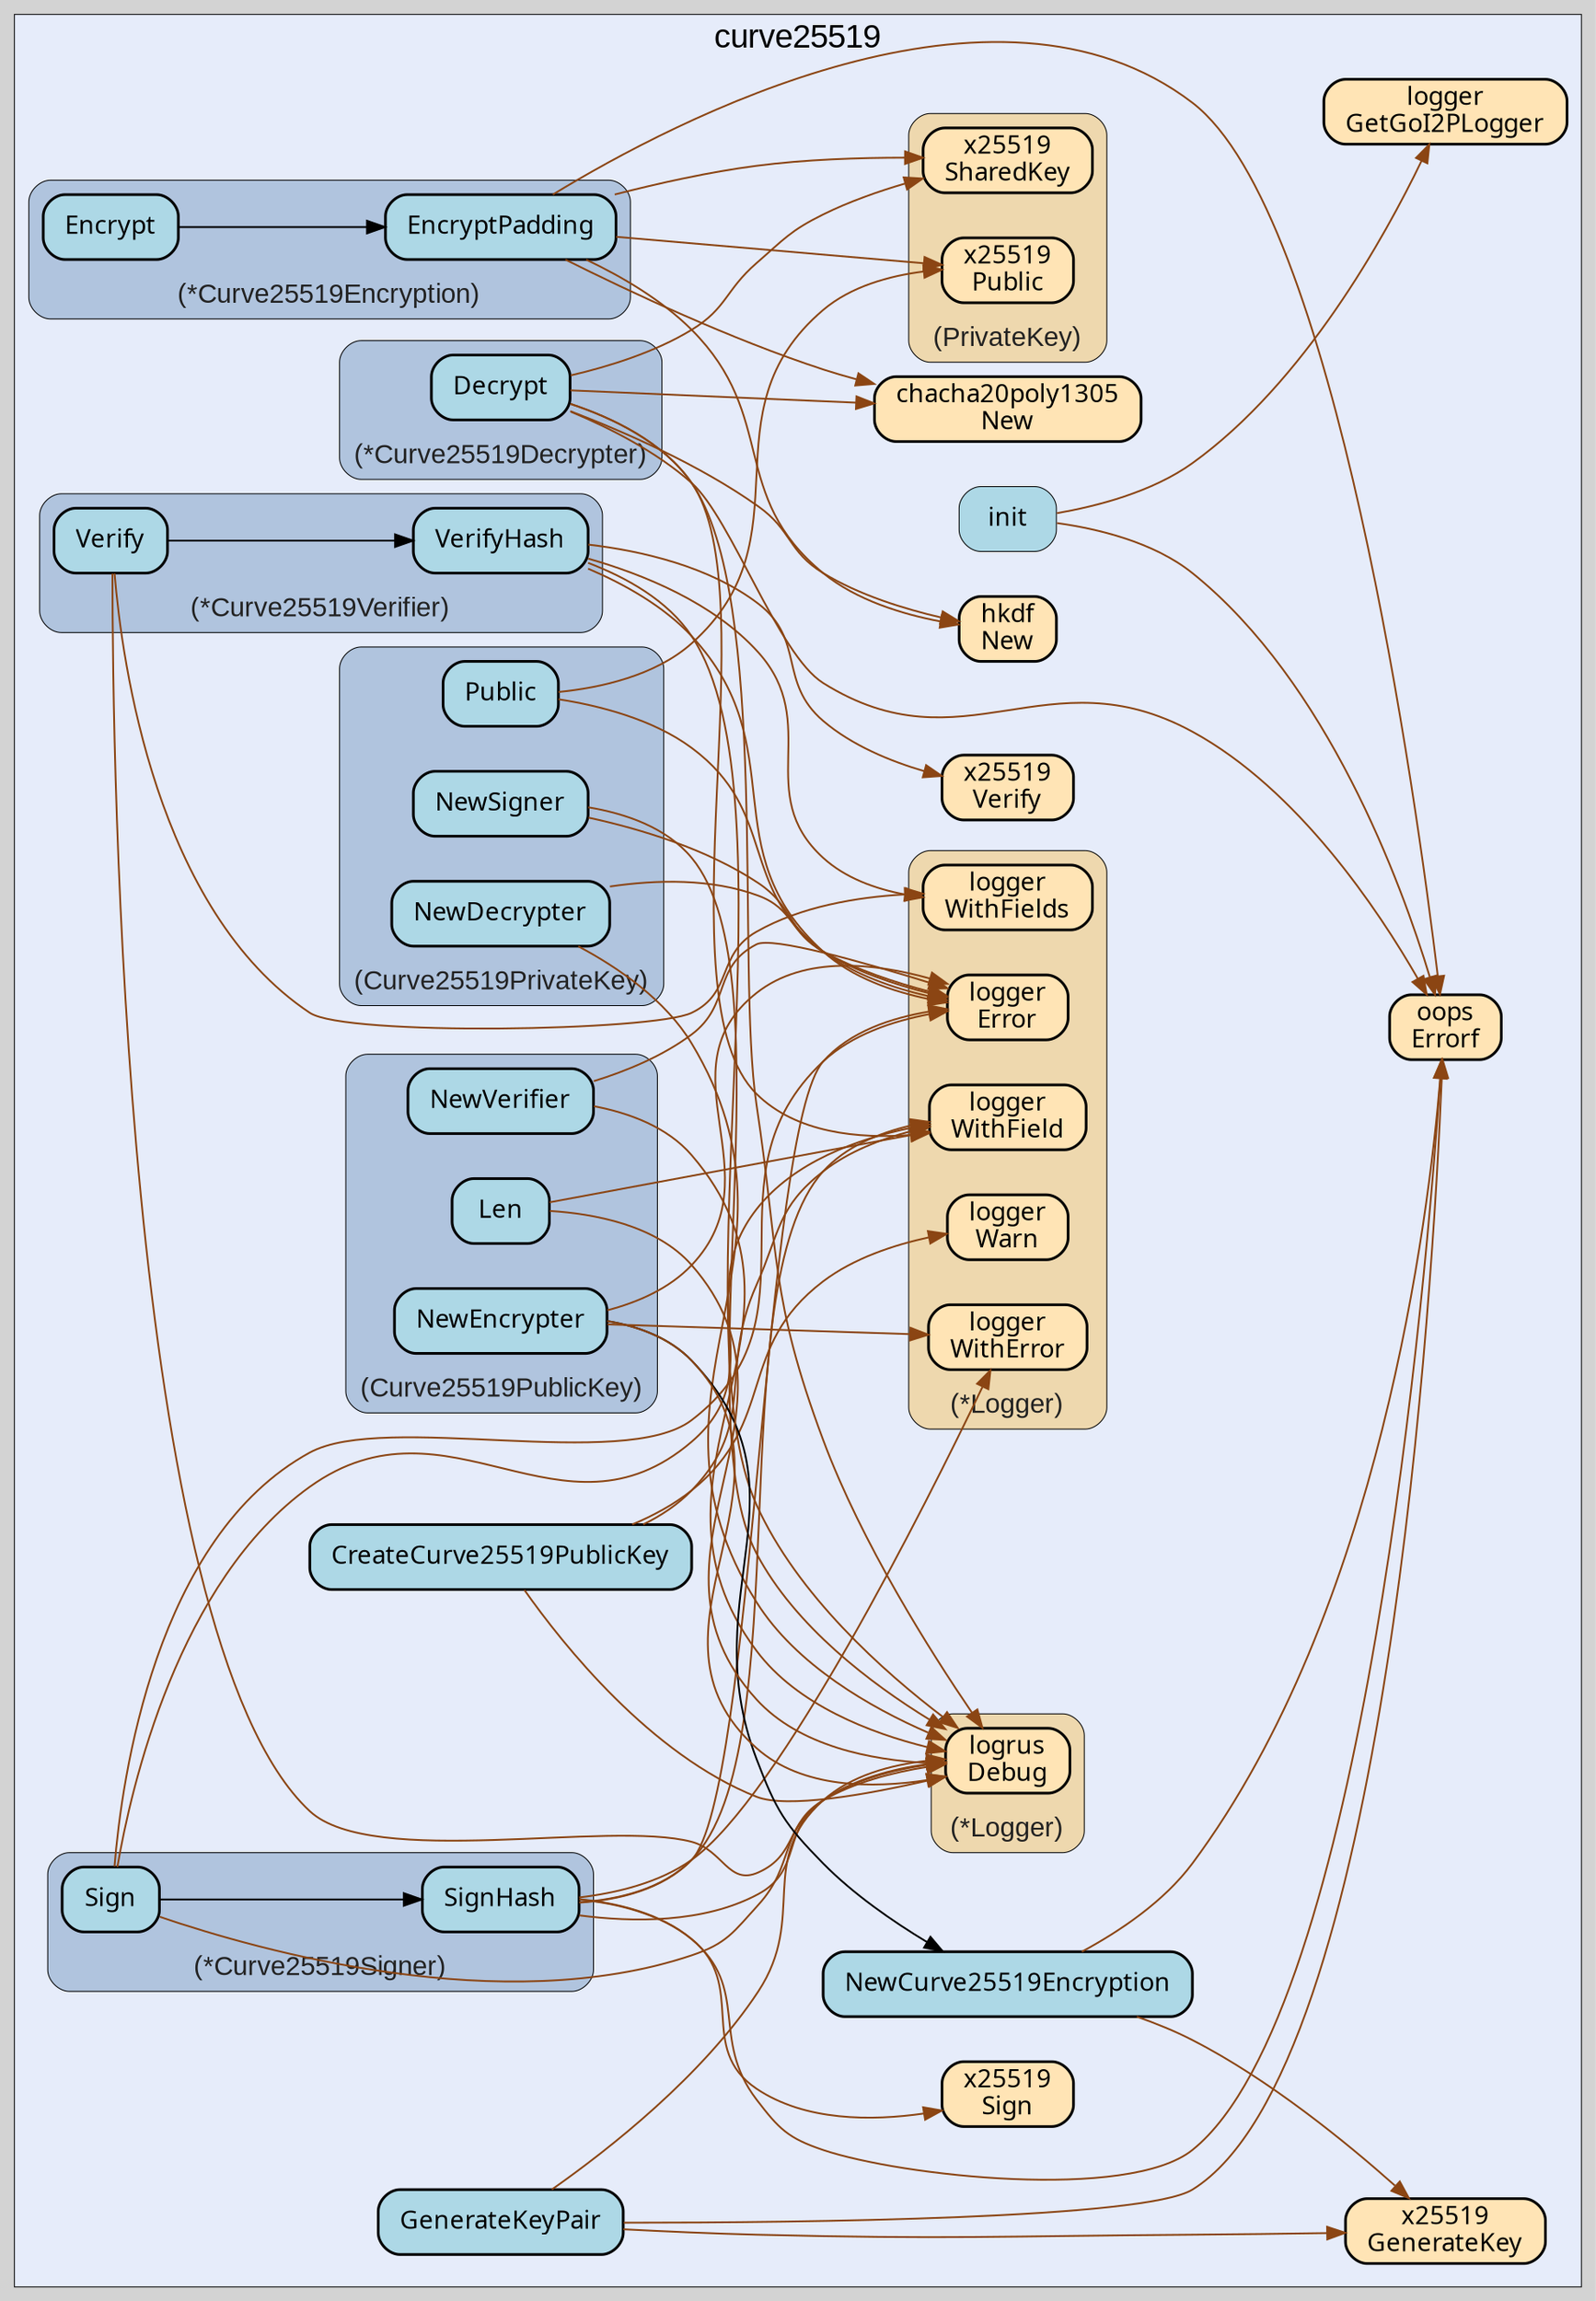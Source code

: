 digraph gocallvis {
    label="";
    labeljust="l";
    fontname="Arial";
    fontsize="14";
    rankdir="LR";
    bgcolor="lightgray";
    style="solid";
    penwidth="0.5";
    pad="0.0";
    nodesep="0.35";

    node [shape="box" style="filled,rounded" fillcolor="honeydew" fontname="Verdana" penwidth="1.0" margin="0.16,0.0"];
    edge [minlen="2"]

    subgraph "cluster_focus" {
        label="curve25519";
labelloc="t";
labeljust="c";
fontsize="18";
bgcolor="#e6ecfa";
        
        "go.step.sm/crypto/x25519.Sign" [ fillcolor="moccasin" label="x25519\nSign" penwidth="1.5" tooltip="go.step.sm/crypto/x25519.Sign | defined in x25519.go:139" ]
        "github.com/samber/oops.Errorf" [ fillcolor="moccasin" label="oops\nErrorf" penwidth="1.5" tooltip="github.com/samber/oops.Errorf | defined in oops.go:34" ]
        "go.step.sm/crypto/x25519.Verify" [ fillcolor="moccasin" label="x25519\nVerify" penwidth="1.5" tooltip="go.step.sm/crypto/x25519.Verify | defined in x25519.go:217" ]
        "github.com/go-i2p/crypto/curve25519.init" [ fillcolor="lightblue" label="init" penwidth="0.5" tooltip="github.com/go-i2p/crypto/curve25519.init | defined in .:0\nat constants.go:19: calling [github.com/samber/oops.Errorf]\nat constants.go:23: calling [github.com/samber/oops.Errorf]\nat constants.go:27: calling [github.com/samber/oops.Errorf]\nat constants.go:31: calling [github.com/samber/oops.Errorf]\nat constants.go:35: calling [github.com/samber/oops.Errorf]\nat constants.go:11: calling [github.com/go-i2p/logger.GetGoI2PLogger]" ]
        "github.com/go-i2p/logger.GetGoI2PLogger" [ tooltip="github.com/go-i2p/logger.GetGoI2PLogger | defined in log.go:120" fillcolor="moccasin" label="logger\nGetGoI2PLogger" penwidth="1.5" ]
        "golang.org/x/crypto/hkdf.New" [ label="hkdf\nNew" penwidth="1.5" tooltip="golang.org/x/crypto/hkdf.New | defined in hkdf.go:92" fillcolor="moccasin" ]
        "golang.org/x/crypto/chacha20poly1305.New" [ label="chacha20poly1305\nNew" penwidth="1.5" tooltip="golang.org/x/crypto/chacha20poly1305.New | defined in chacha20poly1305.go:40" fillcolor="moccasin" ]
        "github.com/go-i2p/crypto/curve25519.CreateCurve25519PublicKey" [ tooltip="github.com/go-i2p/crypto/curve25519.CreateCurve25519PublicKey | defined in curve25519_public_key.go:74\nat curve25519_public_key.go:75: calling [(*github.com/sirupsen/logrus.Logger).Debug]\nat curve25519_public_key.go:80: calling [(*github.com/sirupsen/logrus.Logger).Debug]\nat curve25519_public_key.go:83: calling [(*github.com/go-i2p/logger.Logger).Warn]\nat curve25519_public_key.go:75: calling [(*github.com/go-i2p/logger.Logger).WithField]\nat curve25519_public_key.go:82: calling [(*github.com/go-i2p/logger.Logger).WithField]" fillcolor="lightblue" label="CreateCurve25519PublicKey" penwidth="1.5" ]
        "github.com/go-i2p/crypto/curve25519.GenerateKeyPair" [ fillcolor="lightblue" label="GenerateKeyPair" penwidth="1.5" tooltip="github.com/go-i2p/crypto/curve25519.GenerateKeyPair | defined in utils.go:15\nat utils.go:17: calling [go.step.sm/crypto/x25519.GenerateKey]\nat utils.go:19: calling [github.com/samber/oops.Errorf]\nat utils.go:16: calling [(*github.com/sirupsen/logrus.Logger).Debug]" ]
        "go.step.sm/crypto/x25519.GenerateKey" [ fillcolor="moccasin" label="x25519\nGenerateKey" penwidth="1.5" tooltip="go.step.sm/crypto/x25519.GenerateKey | defined in x25519.go:37" ]
        "github.com/go-i2p/crypto/curve25519.NewCurve25519Encryption" [ fillcolor="lightblue" label="NewCurve25519Encryption" penwidth="1.5" tooltip="github.com/go-i2p/crypto/curve25519.NewCurve25519Encryption | defined in curve25519_encryption.go:102\nat curve25519_encryption.go:108: calling [go.step.sm/crypto/x25519.GenerateKey]\nat curve25519_encryption.go:110: calling [github.com/samber/oops.Errorf]" ]
        
        subgraph "cluster_*github.com/go-i2p/crypto/curve25519.Curve25519Decrypter" {
        fontcolor="#222222";
labelloc="b";
fillcolor="lightsteelblue";
tooltip="type: *github.com/go-i2p/crypto/curve25519.Curve25519Decrypter";
penwidth="0.5";
fontsize="15";
style="rounded,filled";
label="(*Curve25519Decrypter)";
        
        "(*github.com/go-i2p/crypto/curve25519.Curve25519Decrypter).Decrypt" [ tooltip="(*github.com/go-i2p/crypto/curve25519.Curve25519Decrypter).Decrypt | defined in curve25519_decrypter.go:25\nat curve25519_decrypter.go:26: calling [(*github.com/go-i2p/logger.Logger).WithField]\nat curve25519_decrypter.go:31: calling [github.com/samber/oops.Errorf]\nat curve25519_decrypter.go:44: calling [github.com/samber/oops.Errorf]\nat curve25519_decrypter.go:51: calling [github.com/samber/oops.Errorf]\nat curve25519_decrypter.go:57: calling [github.com/samber/oops.Errorf]\nat curve25519_decrypter.go:62: calling [github.com/samber/oops.Errorf]\nat curve25519_decrypter.go:72: calling [github.com/samber/oops.Errorf]\nat curve25519_decrypter.go:48: calling [golang.org/x/crypto/hkdf.New]\nat curve25519_decrypter.go:26: calling [(*github.com/sirupsen/logrus.Logger).Debug]\nat curve25519_decrypter.go:75: calling [(*github.com/sirupsen/logrus.Logger).Debug]\nat curve25519_decrypter.go:55: calling [golang.org/x/crypto/chacha20poly1305.New]\nat curve25519_decrypter.go:42: calling [(go.step.sm/crypto/x25519.PrivateKey).SharedKey]" fillcolor="lightblue" label="Decrypt" penwidth="1.5" ]
        
    }

        subgraph "cluster_*github.com/go-i2p/crypto/curve25519.Curve25519Encryption" {
        penwidth="0.5";
fontsize="15";
labelloc="b";
style="rounded,filled";
fillcolor="lightsteelblue";
fontcolor="#222222";
label="(*Curve25519Encryption)";
tooltip="type: *github.com/go-i2p/crypto/curve25519.Curve25519Encryption";
        
        "(*github.com/go-i2p/crypto/curve25519.Curve25519Encryption).EncryptPadding" [ fillcolor="lightblue" label="EncryptPadding" penwidth="1.5" tooltip="(*github.com/go-i2p/crypto/curve25519.Curve25519Encryption).EncryptPadding | defined in curve25519_encryption.go:35\nat curve25519_encryption.go:49: calling [golang.org/x/crypto/hkdf.New]\nat curve25519_encryption.go:45: calling [github.com/samber/oops.Errorf]\nat curve25519_encryption.go:52: calling [github.com/samber/oops.Errorf]\nat curve25519_encryption.go:58: calling [github.com/samber/oops.Errorf]\nat curve25519_encryption.go:64: calling [github.com/samber/oops.Errorf]\nat curve25519_encryption.go:56: calling [golang.org/x/crypto/chacha20poly1305.New]\nat curve25519_encryption.go:43: calling [(go.step.sm/crypto/x25519.PrivateKey).SharedKey]\nat curve25519_encryption.go:71: calling [(go.step.sm/crypto/x25519.PrivateKey).Public]" ]
        "(*github.com/go-i2p/crypto/curve25519.Curve25519Encryption).Encrypt" [ fillcolor="lightblue" label="Encrypt" penwidth="1.5" tooltip="(*github.com/go-i2p/crypto/curve25519.Curve25519Encryption).Encrypt | defined in curve25519_encryption.go:26\nat curve25519_encryption.go:27: calling [(*github.com/go-i2p/crypto/curve25519.Curve25519Encryption).EncryptPadding]" ]
        
    }

        subgraph "cluster_*github.com/go-i2p/crypto/curve25519.Curve25519Signer" {
        fillcolor="lightsteelblue";
penwidth="0.5";
labelloc="b";
style="rounded,filled";
label="(*Curve25519Signer)";
tooltip="type: *github.com/go-i2p/crypto/curve25519.Curve25519Signer";
fontsize="15";
fontcolor="#222222";
        
        "(*github.com/go-i2p/crypto/curve25519.Curve25519Signer).SignHash" [ tooltip="(*github.com/go-i2p/crypto/curve25519.Curve25519Signer).SignHash | defined in curve25519_signer.go:39\nat curve25519_signer.go:44: calling [(*github.com/go-i2p/logger.Logger).WithError]\nat curve25519_signer.go:42: calling [go.step.sm/crypto/x25519.Sign]\nat curve25519_signer.go:40: calling [(*github.com/sirupsen/logrus.Logger).Debug]\nat curve25519_signer.go:48: calling [(*github.com/sirupsen/logrus.Logger).Debug]\nat curve25519_signer.go:45: calling [github.com/samber/oops.Errorf]\nat curve25519_signer.go:40: calling [(*github.com/go-i2p/logger.Logger).WithField]\nat curve25519_signer.go:48: calling [(*github.com/go-i2p/logger.Logger).WithField]\nat curve25519_signer.go:44: calling [(*github.com/go-i2p/logger.Logger).Error]" fillcolor="lightblue" label="SignHash" penwidth="1.5" ]
        "(*github.com/go-i2p/crypto/curve25519.Curve25519Signer).Sign" [ penwidth="1.5" tooltip="(*github.com/go-i2p/crypto/curve25519.Curve25519Signer).Sign | defined in curve25519_signer.go:22\nat curve25519_signer.go:23: calling [(*github.com/sirupsen/logrus.Logger).Debug]\nat curve25519_signer.go:26: calling [(*github.com/go-i2p/logger.Logger).Error]\nat curve25519_signer.go:32: calling [(*github.com/go-i2p/crypto/curve25519.Curve25519Signer).SignHash]\nat curve25519_signer.go:23: calling [(*github.com/go-i2p/logger.Logger).WithField]" fillcolor="lightblue" label="Sign" ]
        
    }

        subgraph "cluster_*github.com/go-i2p/crypto/curve25519.Curve25519Verifier" {
        penwidth="0.5";
fontcolor="#222222";
style="rounded,filled";
fillcolor="lightsteelblue";
label="(*Curve25519Verifier)";
tooltip="type: *github.com/go-i2p/crypto/curve25519.Curve25519Verifier";
fontsize="15";
labelloc="b";
        
        "(*github.com/go-i2p/crypto/curve25519.Curve25519Verifier).VerifyHash" [ tooltip="(*github.com/go-i2p/crypto/curve25519.Curve25519Verifier).VerifyHash | defined in curve25519_verifier.go:23\nat curve25519_verifier.go:24: calling [(*github.com/go-i2p/logger.Logger).WithFields]\nat curve25519_verifier.go:40: calling [go.step.sm/crypto/x25519.Verify]\nat curve25519_verifier.go:27: calling [(*github.com/sirupsen/logrus.Logger).Debug]\nat curve25519_verifier.go:45: calling [(*github.com/sirupsen/logrus.Logger).Debug]\nat curve25519_verifier.go:30: calling [(*github.com/go-i2p/logger.Logger).Error]\nat curve25519_verifier.go:35: calling [(*github.com/go-i2p/logger.Logger).Error]\nat curve25519_verifier.go:41: calling [(*github.com/go-i2p/logger.Logger).Error]" fillcolor="lightblue" label="VerifyHash" penwidth="1.5" ]
        "(*github.com/go-i2p/crypto/curve25519.Curve25519Verifier).Verify" [ fillcolor="lightblue" label="Verify" penwidth="1.5" tooltip="(*github.com/go-i2p/crypto/curve25519.Curve25519Verifier).Verify | defined in curve25519_verifier.go:53\nat curve25519_verifier.go:54: calling [(*github.com/go-i2p/logger.Logger).WithFields]\nat curve25519_verifier.go:57: calling [(*github.com/sirupsen/logrus.Logger).Debug]\nat curve25519_verifier.go:61: calling [(*github.com/go-i2p/crypto/curve25519.Curve25519Verifier).VerifyHash]" ]
        
    }

        subgraph "cluster_*github.com/go-i2p/logger.Logger" {
        tooltip="type: *github.com/go-i2p/logger.Logger";
penwidth="0.5";
fontsize="15";
fontcolor="#222222";
labelloc="b";
style="rounded,filled";
fillcolor="wheat2";
label="(*Logger)";
        
        "(*github.com/go-i2p/logger.Logger).WithField" [ penwidth="1.5" tooltip="(*github.com/go-i2p/logger.Logger).WithField | defined in log.go:54" fillcolor="moccasin" label="logger\nWithField" ]
        "(*github.com/go-i2p/logger.Logger).WithError" [ fillcolor="moccasin" label="logger\nWithError" penwidth="1.5" tooltip="(*github.com/go-i2p/logger.Logger).WithError | defined in log.go:66" ]
        "(*github.com/go-i2p/logger.Logger).Error" [ fillcolor="moccasin" label="logger\nError" penwidth="1.5" tooltip="(*github.com/go-i2p/logger.Logger).Error | defined in log.go:42" ]
        "(*github.com/go-i2p/logger.Logger).WithFields" [ tooltip="(*github.com/go-i2p/logger.Logger).WithFields | defined in log.go:60" fillcolor="moccasin" label="logger\nWithFields" penwidth="1.5" ]
        "(*github.com/go-i2p/logger.Logger).Warn" [ label="logger\nWarn" penwidth="1.5" tooltip="(*github.com/go-i2p/logger.Logger).Warn | defined in log.go:30" fillcolor="moccasin" ]
        
    }

        subgraph "cluster_*github.com/sirupsen/logrus.Logger" {
        label="(*Logger)";
tooltip="type: *github.com/sirupsen/logrus.Logger";
penwidth="0.5";
fontsize="15";
fontcolor="#222222";
labelloc="b";
style="rounded,filled";
fillcolor="wheat2";
        
        "(*github.com/sirupsen/logrus.Logger).Debug" [ fillcolor="moccasin" label="logrus\nDebug" penwidth="1.5" tooltip="(*github.com/sirupsen/logrus.Logger).Debug | defined in logger.go:221" ]
        
    }

        subgraph "cluster_github.com/go-i2p/crypto/curve25519.Curve25519PrivateKey" {
        fontcolor="#222222";
style="rounded,filled";
label="(Curve25519PrivateKey)";
labelloc="b";
fillcolor="lightsteelblue";
tooltip="type: github.com/go-i2p/crypto/curve25519.Curve25519PrivateKey";
penwidth="0.5";
fontsize="15";
        
        "(github.com/go-i2p/crypto/curve25519.Curve25519PrivateKey).Public" [ fillcolor="lightblue" label="Public" penwidth="1.5" tooltip="(github.com/go-i2p/crypto/curve25519.Curve25519PrivateKey).Public | defined in curve25519_private_key.go:25\nat curve25519_private_key.go:35: calling [(go.step.sm/crypto/x25519.PrivateKey).Public]\nat curve25519_private_key.go:38: calling [(*github.com/go-i2p/logger.Logger).Error]" ]
        "(github.com/go-i2p/crypto/curve25519.Curve25519PrivateKey).NewSigner" [ label="NewSigner" penwidth="1.5" tooltip="(github.com/go-i2p/crypto/curve25519.Curve25519PrivateKey).NewSigner | defined in curve25519_private_key.go:80\nat curve25519_private_key.go:83: calling [(*github.com/go-i2p/logger.Logger).Error]\nat curve25519_private_key.go:81: calling [(*github.com/sirupsen/logrus.Logger).Debug]" fillcolor="lightblue" ]
        "(github.com/go-i2p/crypto/curve25519.Curve25519PrivateKey).NewDecrypter" [ fillcolor="lightblue" label="NewDecrypter" penwidth="1.5" tooltip="(github.com/go-i2p/crypto/curve25519.Curve25519PrivateKey).NewDecrypter | defined in curve25519_private_key.go:60\nat curve25519_private_key.go:63: calling [(*github.com/go-i2p/logger.Logger).Error]\nat curve25519_private_key.go:61: calling [(*github.com/sirupsen/logrus.Logger).Debug]" ]
        
    }

        subgraph "cluster_github.com/go-i2p/crypto/curve25519.Curve25519PublicKey" {
        penwidth="0.5";
fontsize="15";
labelloc="b";
style="rounded,filled";
fontcolor="#222222";
fillcolor="lightsteelblue";
label="(Curve25519PublicKey)";
tooltip="type: github.com/go-i2p/crypto/curve25519.Curve25519PublicKey";
        
        "(github.com/go-i2p/crypto/curve25519.Curve25519PublicKey).NewVerifier" [ penwidth="1.5" tooltip="(github.com/go-i2p/crypto/curve25519.Curve25519PublicKey).NewVerifier | defined in curve25519_public_key.go:26\nat curve25519_public_key.go:27: calling [(*github.com/sirupsen/logrus.Logger).Debug]\nat curve25519_public_key.go:29: calling [(*github.com/go-i2p/logger.Logger).Error]" fillcolor="lightblue" label="NewVerifier" ]
        "(github.com/go-i2p/crypto/curve25519.Curve25519PublicKey).NewEncrypter" [ penwidth="1.5" tooltip="(github.com/go-i2p/crypto/curve25519.Curve25519PublicKey).NewEncrypter | defined in curve25519_public_key.go:48\nat curve25519_public_key.go:62: calling [(*github.com/go-i2p/logger.Logger).WithError]\nat curve25519_public_key.go:52: calling [(*github.com/go-i2p/logger.Logger).Error]\nat curve25519_public_key.go:62: calling [(*github.com/go-i2p/logger.Logger).Error]\nat curve25519_public_key.go:49: calling [(*github.com/sirupsen/logrus.Logger).Debug]\nat curve25519_public_key.go:66: calling [(*github.com/sirupsen/logrus.Logger).Debug]\nat curve25519_public_key.go:60: calling [github.com/go-i2p/crypto/curve25519.NewCurve25519Encryption]" fillcolor="lightblue" label="NewEncrypter" ]
        "(github.com/go-i2p/crypto/curve25519.Curve25519PublicKey).Len" [ label="Len" penwidth="1.5" tooltip="(github.com/go-i2p/crypto/curve25519.Curve25519PublicKey).Len | defined in curve25519_public_key.go:38\nat curve25519_public_key.go:40: calling [(*github.com/go-i2p/logger.Logger).WithField]\nat curve25519_public_key.go:40: calling [(*github.com/sirupsen/logrus.Logger).Debug]" fillcolor="lightblue" ]
        
    }

        subgraph "cluster_go.step.sm/crypto/x25519.PrivateKey" {
        label="(PrivateKey)";
tooltip="type: go.step.sm/crypto/x25519.PrivateKey";
penwidth="0.5";
fontsize="15";
fontcolor="#222222";
labelloc="b";
style="rounded,filled";
fillcolor="wheat2";
        
        "(go.step.sm/crypto/x25519.PrivateKey).Public" [ fillcolor="moccasin" label="x25519\nPublic" penwidth="1.5" tooltip="(go.step.sm/crypto/x25519.PrivateKey).Public | defined in x25519.go:74" ]
        "(go.step.sm/crypto/x25519.PrivateKey).SharedKey" [ label="x25519\nSharedKey" penwidth="1.5" tooltip="(go.step.sm/crypto/x25519.PrivateKey).SharedKey | defined in x25519.go:101" fillcolor="moccasin" ]
        
    }

    }

    "(*github.com/go-i2p/crypto/curve25519.Curve25519Encryption).Encrypt" -> "(*github.com/go-i2p/crypto/curve25519.Curve25519Encryption).EncryptPadding" [ tooltip="at curve25519_encryption.go:27: calling [(*github.com/go-i2p/crypto/curve25519.Curve25519Encryption).EncryptPadding]" ]
    "(github.com/go-i2p/crypto/curve25519.Curve25519PrivateKey).NewSigner" -> "(*github.com/go-i2p/logger.Logger).Error" [ color="saddlebrown" tooltip="at curve25519_private_key.go:83: calling [(*github.com/go-i2p/logger.Logger).Error]" ]
    "(github.com/go-i2p/crypto/curve25519.Curve25519PublicKey).NewEncrypter" -> "(*github.com/go-i2p/logger.Logger).WithError" [ color="saddlebrown" tooltip="at curve25519_public_key.go:62: calling [(*github.com/go-i2p/logger.Logger).WithError]" ]
    "(*github.com/go-i2p/crypto/curve25519.Curve25519Signer).SignHash" -> "(*github.com/go-i2p/logger.Logger).WithError" [ color="saddlebrown" tooltip="at curve25519_signer.go:44: calling [(*github.com/go-i2p/logger.Logger).WithError]" ]
    "github.com/go-i2p/crypto/curve25519.init" -> "github.com/samber/oops.Errorf" [ color="saddlebrown" tooltip="at constants.go:19: calling [github.com/samber/oops.Errorf]\nat constants.go:23: calling [github.com/samber/oops.Errorf]\nat constants.go:27: calling [github.com/samber/oops.Errorf]\nat constants.go:31: calling [github.com/samber/oops.Errorf]\nat constants.go:35: calling [github.com/samber/oops.Errorf]" ]
    "(*github.com/go-i2p/crypto/curve25519.Curve25519Decrypter).Decrypt" -> "(*github.com/go-i2p/logger.Logger).WithField" [ color="saddlebrown" tooltip="at curve25519_decrypter.go:26: calling [(*github.com/go-i2p/logger.Logger).WithField]" ]
    "github.com/go-i2p/crypto/curve25519.CreateCurve25519PublicKey" -> "(*github.com/sirupsen/logrus.Logger).Debug" [ color="saddlebrown" tooltip="at curve25519_public_key.go:75: calling [(*github.com/sirupsen/logrus.Logger).Debug]\nat curve25519_public_key.go:80: calling [(*github.com/sirupsen/logrus.Logger).Debug]" ]
    "github.com/go-i2p/crypto/curve25519.CreateCurve25519PublicKey" -> "(*github.com/go-i2p/logger.Logger).Warn" [ color="saddlebrown" tooltip="at curve25519_public_key.go:83: calling [(*github.com/go-i2p/logger.Logger).Warn]" ]
    "(github.com/go-i2p/crypto/curve25519.Curve25519PublicKey).NewEncrypter" -> "(*github.com/go-i2p/logger.Logger).Error" [ color="saddlebrown" tooltip="at curve25519_public_key.go:52: calling [(*github.com/go-i2p/logger.Logger).Error]\nat curve25519_public_key.go:62: calling [(*github.com/go-i2p/logger.Logger).Error]" ]
    "github.com/go-i2p/crypto/curve25519.NewCurve25519Encryption" -> "go.step.sm/crypto/x25519.GenerateKey" [ tooltip="at curve25519_encryption.go:108: calling [go.step.sm/crypto/x25519.GenerateKey]" color="saddlebrown" ]
    "(github.com/go-i2p/crypto/curve25519.Curve25519PublicKey).Len" -> "(*github.com/go-i2p/logger.Logger).WithField" [ color="saddlebrown" tooltip="at curve25519_public_key.go:40: calling [(*github.com/go-i2p/logger.Logger).WithField]" ]
    "(*github.com/go-i2p/crypto/curve25519.Curve25519Verifier).VerifyHash" -> "(*github.com/go-i2p/logger.Logger).WithFields" [ color="saddlebrown" tooltip="at curve25519_verifier.go:24: calling [(*github.com/go-i2p/logger.Logger).WithFields]" ]
    "(github.com/go-i2p/crypto/curve25519.Curve25519PrivateKey).Public" -> "(go.step.sm/crypto/x25519.PrivateKey).Public" [ color="saddlebrown" tooltip="at curve25519_private_key.go:35: calling [(go.step.sm/crypto/x25519.PrivateKey).Public]" ]
    "github.com/go-i2p/crypto/curve25519.GenerateKeyPair" -> "go.step.sm/crypto/x25519.GenerateKey" [ color="saddlebrown" tooltip="at utils.go:17: calling [go.step.sm/crypto/x25519.GenerateKey]" ]
    "(*github.com/go-i2p/crypto/curve25519.Curve25519Signer).Sign" -> "(*github.com/sirupsen/logrus.Logger).Debug" [ color="saddlebrown" tooltip="at curve25519_signer.go:23: calling [(*github.com/sirupsen/logrus.Logger).Debug]" ]
    "(github.com/go-i2p/crypto/curve25519.Curve25519PrivateKey).NewSigner" -> "(*github.com/sirupsen/logrus.Logger).Debug" [ color="saddlebrown" tooltip="at curve25519_private_key.go:81: calling [(*github.com/sirupsen/logrus.Logger).Debug]" ]
    "(github.com/go-i2p/crypto/curve25519.Curve25519PublicKey).NewEncrypter" -> "(*github.com/sirupsen/logrus.Logger).Debug" [ color="saddlebrown" tooltip="at curve25519_public_key.go:49: calling [(*github.com/sirupsen/logrus.Logger).Debug]\nat curve25519_public_key.go:66: calling [(*github.com/sirupsen/logrus.Logger).Debug]" ]
    "(*github.com/go-i2p/crypto/curve25519.Curve25519Signer).SignHash" -> "go.step.sm/crypto/x25519.Sign" [ tooltip="at curve25519_signer.go:42: calling [go.step.sm/crypto/x25519.Sign]" color="saddlebrown" ]
    "github.com/go-i2p/crypto/curve25519.GenerateKeyPair" -> "github.com/samber/oops.Errorf" [ color="saddlebrown" tooltip="at utils.go:19: calling [github.com/samber/oops.Errorf]" ]
    "(*github.com/go-i2p/crypto/curve25519.Curve25519Signer).Sign" -> "(*github.com/go-i2p/logger.Logger).Error" [ tooltip="at curve25519_signer.go:26: calling [(*github.com/go-i2p/logger.Logger).Error]" color="saddlebrown" ]
    "(github.com/go-i2p/crypto/curve25519.Curve25519PrivateKey).NewDecrypter" -> "(*github.com/go-i2p/logger.Logger).Error" [ color="saddlebrown" tooltip="at curve25519_private_key.go:63: calling [(*github.com/go-i2p/logger.Logger).Error]" ]
    "(*github.com/go-i2p/crypto/curve25519.Curve25519Decrypter).Decrypt" -> "github.com/samber/oops.Errorf" [ color="saddlebrown" tooltip="at curve25519_decrypter.go:31: calling [github.com/samber/oops.Errorf]\nat curve25519_decrypter.go:44: calling [github.com/samber/oops.Errorf]\nat curve25519_decrypter.go:51: calling [github.com/samber/oops.Errorf]\nat curve25519_decrypter.go:57: calling [github.com/samber/oops.Errorf]\nat curve25519_decrypter.go:62: calling [github.com/samber/oops.Errorf]\nat curve25519_decrypter.go:72: calling [github.com/samber/oops.Errorf]" ]
    "(*github.com/go-i2p/crypto/curve25519.Curve25519Signer).SignHash" -> "(*github.com/sirupsen/logrus.Logger).Debug" [ color="saddlebrown" tooltip="at curve25519_signer.go:40: calling [(*github.com/sirupsen/logrus.Logger).Debug]\nat curve25519_signer.go:48: calling [(*github.com/sirupsen/logrus.Logger).Debug]" ]
    "(*github.com/go-i2p/crypto/curve25519.Curve25519Verifier).VerifyHash" -> "go.step.sm/crypto/x25519.Verify" [ color="saddlebrown" tooltip="at curve25519_verifier.go:40: calling [go.step.sm/crypto/x25519.Verify]" ]
    "(*github.com/go-i2p/crypto/curve25519.Curve25519Verifier).Verify" -> "(*github.com/go-i2p/logger.Logger).WithFields" [ color="saddlebrown" tooltip="at curve25519_verifier.go:54: calling [(*github.com/go-i2p/logger.Logger).WithFields]" ]
    "(*github.com/go-i2p/crypto/curve25519.Curve25519Verifier).Verify" -> "(*github.com/sirupsen/logrus.Logger).Debug" [ tooltip="at curve25519_verifier.go:57: calling [(*github.com/sirupsen/logrus.Logger).Debug]" color="saddlebrown" ]
    "(*github.com/go-i2p/crypto/curve25519.Curve25519Decrypter).Decrypt" -> "golang.org/x/crypto/hkdf.New" [ color="saddlebrown" tooltip="at curve25519_decrypter.go:48: calling [golang.org/x/crypto/hkdf.New]" ]
    "(*github.com/go-i2p/crypto/curve25519.Curve25519Verifier).VerifyHash" -> "(*github.com/sirupsen/logrus.Logger).Debug" [ color="saddlebrown" tooltip="at curve25519_verifier.go:27: calling [(*github.com/sirupsen/logrus.Logger).Debug]\nat curve25519_verifier.go:45: calling [(*github.com/sirupsen/logrus.Logger).Debug]" ]
    "github.com/go-i2p/crypto/curve25519.init" -> "github.com/go-i2p/logger.GetGoI2PLogger" [ color="saddlebrown" tooltip="at constants.go:11: calling [github.com/go-i2p/logger.GetGoI2PLogger]" ]
    "(*github.com/go-i2p/crypto/curve25519.Curve25519Encryption).EncryptPadding" -> "golang.org/x/crypto/hkdf.New" [ color="saddlebrown" tooltip="at curve25519_encryption.go:49: calling [golang.org/x/crypto/hkdf.New]" ]
    "(github.com/go-i2p/crypto/curve25519.Curve25519PublicKey).NewVerifier" -> "(*github.com/sirupsen/logrus.Logger).Debug" [ color="saddlebrown" tooltip="at curve25519_public_key.go:27: calling [(*github.com/sirupsen/logrus.Logger).Debug]" ]
    "(*github.com/go-i2p/crypto/curve25519.Curve25519Decrypter).Decrypt" -> "(*github.com/sirupsen/logrus.Logger).Debug" [ color="saddlebrown" tooltip="at curve25519_decrypter.go:26: calling [(*github.com/sirupsen/logrus.Logger).Debug]\nat curve25519_decrypter.go:75: calling [(*github.com/sirupsen/logrus.Logger).Debug]" ]
    "github.com/go-i2p/crypto/curve25519.CreateCurve25519PublicKey" -> "(*github.com/go-i2p/logger.Logger).WithField" [ color="saddlebrown" tooltip="at curve25519_public_key.go:75: calling [(*github.com/go-i2p/logger.Logger).WithField]\nat curve25519_public_key.go:82: calling [(*github.com/go-i2p/logger.Logger).WithField]" ]
    "(*github.com/go-i2p/crypto/curve25519.Curve25519Signer).Sign" -> "(*github.com/go-i2p/crypto/curve25519.Curve25519Signer).SignHash" [ tooltip="at curve25519_signer.go:32: calling [(*github.com/go-i2p/crypto/curve25519.Curve25519Signer).SignHash]" ]
    "github.com/go-i2p/crypto/curve25519.NewCurve25519Encryption" -> "github.com/samber/oops.Errorf" [ color="saddlebrown" tooltip="at curve25519_encryption.go:110: calling [github.com/samber/oops.Errorf]" ]
    "(*github.com/go-i2p/crypto/curve25519.Curve25519Signer).SignHash" -> "github.com/samber/oops.Errorf" [ color="saddlebrown" tooltip="at curve25519_signer.go:45: calling [github.com/samber/oops.Errorf]" ]
    "(*github.com/go-i2p/crypto/curve25519.Curve25519Encryption).EncryptPadding" -> "github.com/samber/oops.Errorf" [ color="saddlebrown" tooltip="at curve25519_encryption.go:45: calling [github.com/samber/oops.Errorf]\nat curve25519_encryption.go:52: calling [github.com/samber/oops.Errorf]\nat curve25519_encryption.go:58: calling [github.com/samber/oops.Errorf]\nat curve25519_encryption.go:64: calling [github.com/samber/oops.Errorf]" ]
    "(*github.com/go-i2p/crypto/curve25519.Curve25519Encryption).EncryptPadding" -> "golang.org/x/crypto/chacha20poly1305.New" [ color="saddlebrown" tooltip="at curve25519_encryption.go:56: calling [golang.org/x/crypto/chacha20poly1305.New]" ]
    "(*github.com/go-i2p/crypto/curve25519.Curve25519Decrypter).Decrypt" -> "golang.org/x/crypto/chacha20poly1305.New" [ color="saddlebrown" tooltip="at curve25519_decrypter.go:55: calling [golang.org/x/crypto/chacha20poly1305.New]" ]
    "github.com/go-i2p/crypto/curve25519.GenerateKeyPair" -> "(*github.com/sirupsen/logrus.Logger).Debug" [ color="saddlebrown" tooltip="at utils.go:16: calling [(*github.com/sirupsen/logrus.Logger).Debug]" ]
    "(*github.com/go-i2p/crypto/curve25519.Curve25519Signer).Sign" -> "(*github.com/go-i2p/logger.Logger).WithField" [ color="saddlebrown" tooltip="at curve25519_signer.go:23: calling [(*github.com/go-i2p/logger.Logger).WithField]" ]
    "(github.com/go-i2p/crypto/curve25519.Curve25519PublicKey).NewEncrypter" -> "github.com/go-i2p/crypto/curve25519.NewCurve25519Encryption" [ tooltip="at curve25519_public_key.go:60: calling [github.com/go-i2p/crypto/curve25519.NewCurve25519Encryption]" ]
    "(github.com/go-i2p/crypto/curve25519.Curve25519PublicKey).Len" -> "(*github.com/sirupsen/logrus.Logger).Debug" [ color="saddlebrown" tooltip="at curve25519_public_key.go:40: calling [(*github.com/sirupsen/logrus.Logger).Debug]" ]
    "(*github.com/go-i2p/crypto/curve25519.Curve25519Signer).SignHash" -> "(*github.com/go-i2p/logger.Logger).WithField" [ color="saddlebrown" tooltip="at curve25519_signer.go:40: calling [(*github.com/go-i2p/logger.Logger).WithField]\nat curve25519_signer.go:48: calling [(*github.com/go-i2p/logger.Logger).WithField]" ]
    "(*github.com/go-i2p/crypto/curve25519.Curve25519Signer).SignHash" -> "(*github.com/go-i2p/logger.Logger).Error" [ color="saddlebrown" tooltip="at curve25519_signer.go:44: calling [(*github.com/go-i2p/logger.Logger).Error]" ]
    "(github.com/go-i2p/crypto/curve25519.Curve25519PrivateKey).Public" -> "(*github.com/go-i2p/logger.Logger).Error" [ color="saddlebrown" tooltip="at curve25519_private_key.go:38: calling [(*github.com/go-i2p/logger.Logger).Error]" ]
    "(*github.com/go-i2p/crypto/curve25519.Curve25519Decrypter).Decrypt" -> "(go.step.sm/crypto/x25519.PrivateKey).SharedKey" [ color="saddlebrown" tooltip="at curve25519_decrypter.go:42: calling [(go.step.sm/crypto/x25519.PrivateKey).SharedKey]" ]
    "(github.com/go-i2p/crypto/curve25519.Curve25519PrivateKey).NewDecrypter" -> "(*github.com/sirupsen/logrus.Logger).Debug" [ color="saddlebrown" tooltip="at curve25519_private_key.go:61: calling [(*github.com/sirupsen/logrus.Logger).Debug]" ]
    "(*github.com/go-i2p/crypto/curve25519.Curve25519Verifier).Verify" -> "(*github.com/go-i2p/crypto/curve25519.Curve25519Verifier).VerifyHash" [ tooltip="at curve25519_verifier.go:61: calling [(*github.com/go-i2p/crypto/curve25519.Curve25519Verifier).VerifyHash]" ]
    "(github.com/go-i2p/crypto/curve25519.Curve25519PublicKey).NewVerifier" -> "(*github.com/go-i2p/logger.Logger).Error" [ color="saddlebrown" tooltip="at curve25519_public_key.go:29: calling [(*github.com/go-i2p/logger.Logger).Error]" ]
    "(*github.com/go-i2p/crypto/curve25519.Curve25519Verifier).VerifyHash" -> "(*github.com/go-i2p/logger.Logger).Error" [ tooltip="at curve25519_verifier.go:30: calling [(*github.com/go-i2p/logger.Logger).Error]\nat curve25519_verifier.go:35: calling [(*github.com/go-i2p/logger.Logger).Error]\nat curve25519_verifier.go:41: calling [(*github.com/go-i2p/logger.Logger).Error]" color="saddlebrown" ]
    "(*github.com/go-i2p/crypto/curve25519.Curve25519Encryption).EncryptPadding" -> "(go.step.sm/crypto/x25519.PrivateKey).SharedKey" [ color="saddlebrown" tooltip="at curve25519_encryption.go:43: calling [(go.step.sm/crypto/x25519.PrivateKey).SharedKey]" ]
    "(*github.com/go-i2p/crypto/curve25519.Curve25519Encryption).EncryptPadding" -> "(go.step.sm/crypto/x25519.PrivateKey).Public" [ color="saddlebrown" tooltip="at curve25519_encryption.go:71: calling [(go.step.sm/crypto/x25519.PrivateKey).Public]" ]
}
